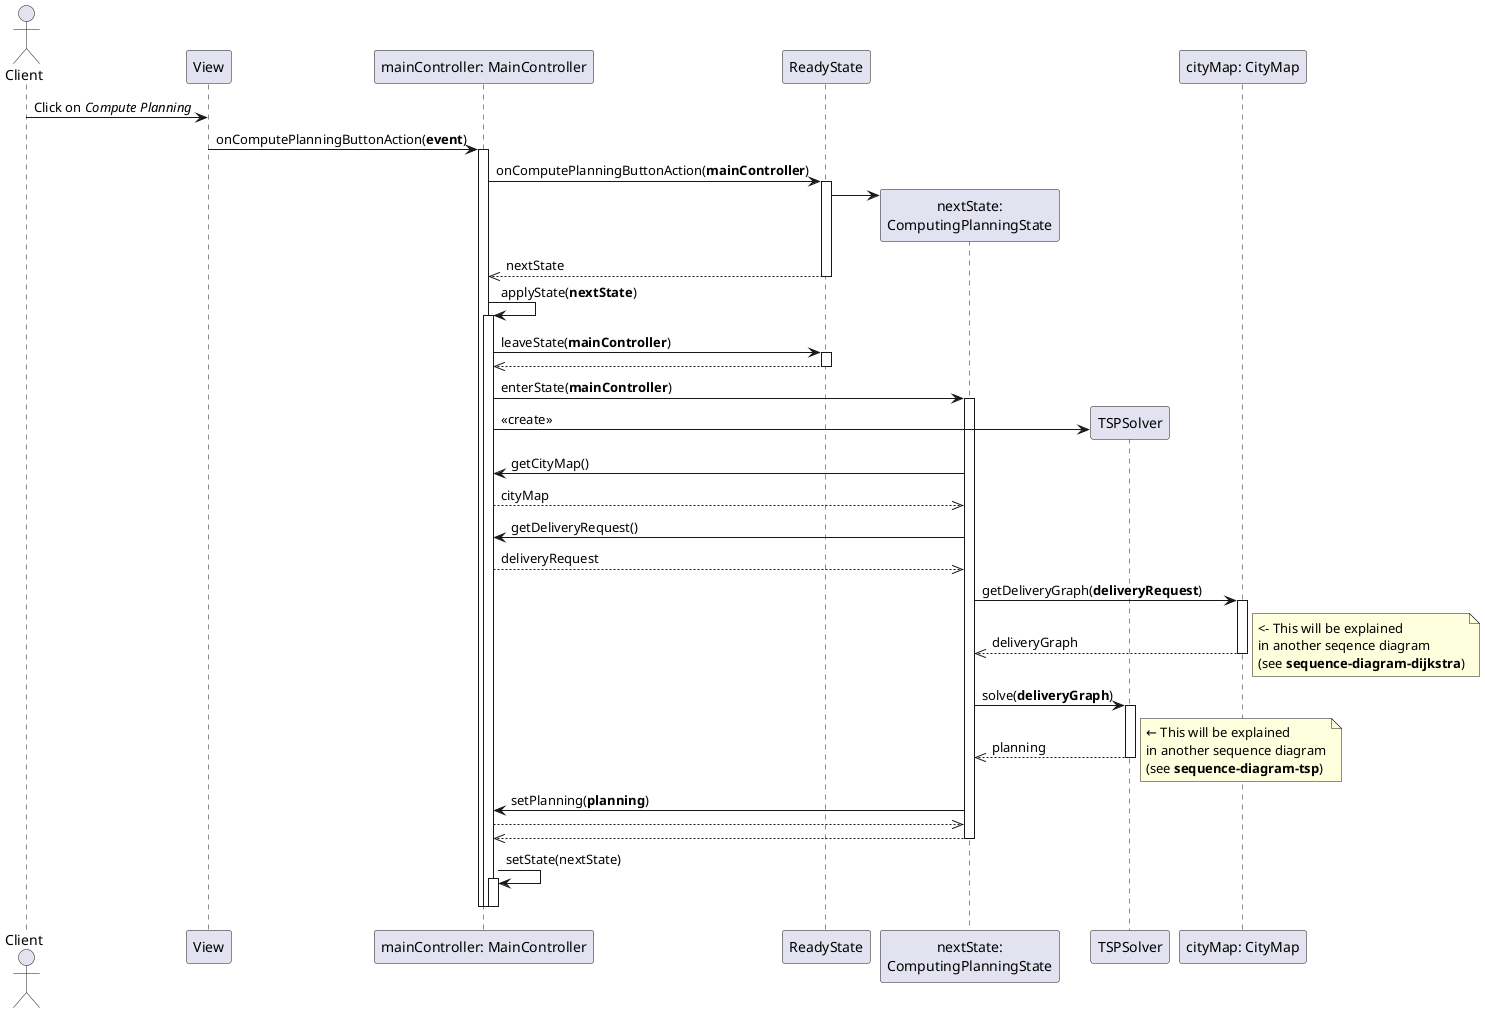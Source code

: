 @startuml
actor Client as Cli
participant View as V
participant "mainController: MainController" as C
participant ReadyState as RS
participant "nextState:\nComputingPlanningState" as CPS
participant TSPSolver as TSP
participant "cityMap: CityMap" as CM

Cli -> V : Click on //Compute Planning//
V -> C : onComputePlanningButtonAction(**event**)
activate C
C -> RS : onComputePlanningButtonAction(**mainController**)
activate RS

create CPS
RS -> CPS
C <<-- RS: nextState
deactivate RS

C -> C: applyState(**nextState**)
activate C
C -> RS: leaveState(**mainController**)
activate RS
C <<-- RS
deactivate RS

C -> CPS: enterState(**mainController**)
activate CPS
    create TSP
    C -> TSP: <<create>>

    C <- CPS: getCityMap()
    C -->> CPS: cityMap
    C <- CPS: getDeliveryRequest()
    C -->> CPS: deliveryRequest

    CPS -> CM: getDeliveryGraph(**deliveryRequest**)
    activate CM

    CPS <<-- CM: deliveryGraph
    note right: <- This will be explained\nin another seqence diagram\n(see **sequence-diagram-dijkstra**)
    deactivate CM

    CPS -> TSP: solve(**deliveryGraph**)
    activate TSP
    CPS <<-- TSP: planning
    note right: ← This will be explained\nin another sequence diagram\n(see **sequence-diagram-tsp**)
    deactivate TSP

    C <- CPS: setPlanning(**planning**)
    C -->> CPS

    C <<-- CPS
deactivate CPS
C -> C: setState(nextState)
activate C
deactivate C
deactivate C
deactivate C

@enduml
